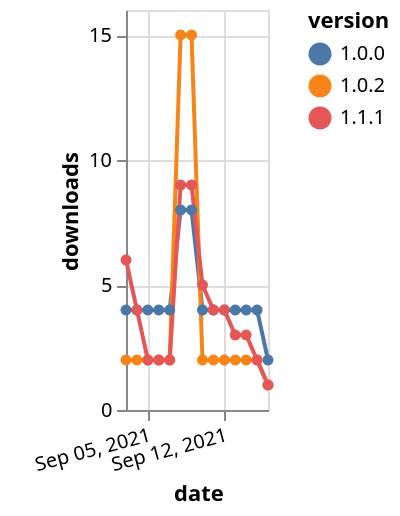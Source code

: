 {"$schema": "https://vega.github.io/schema/vega-lite/v5.json", "description": "A simple bar chart with embedded data.", "data": {"values": [{"date": "2021-09-03", "total": 6395, "delta": 4, "version": "1.0.0"}, {"date": "2021-09-04", "total": 6399, "delta": 4, "version": "1.0.0"}, {"date": "2021-09-05", "total": 6403, "delta": 4, "version": "1.0.0"}, {"date": "2021-09-06", "total": 6407, "delta": 4, "version": "1.0.0"}, {"date": "2021-09-07", "total": 6411, "delta": 4, "version": "1.0.0"}, {"date": "2021-09-08", "total": 6419, "delta": 8, "version": "1.0.0"}, {"date": "2021-09-09", "total": 6427, "delta": 8, "version": "1.0.0"}, {"date": "2021-09-10", "total": 6431, "delta": 4, "version": "1.0.0"}, {"date": "2021-09-11", "total": 6435, "delta": 4, "version": "1.0.0"}, {"date": "2021-09-12", "total": 6439, "delta": 4, "version": "1.0.0"}, {"date": "2021-09-13", "total": 6443, "delta": 4, "version": "1.0.0"}, {"date": "2021-09-14", "total": 6447, "delta": 4, "version": "1.0.0"}, {"date": "2021-09-15", "total": 6451, "delta": 4, "version": "1.0.0"}, {"date": "2021-09-16", "total": 6453, "delta": 2, "version": "1.0.0"}, {"date": "2021-09-03", "total": 7817, "delta": 2, "version": "1.0.2"}, {"date": "2021-09-04", "total": 7819, "delta": 2, "version": "1.0.2"}, {"date": "2021-09-05", "total": 7821, "delta": 2, "version": "1.0.2"}, {"date": "2021-09-06", "total": 7823, "delta": 2, "version": "1.0.2"}, {"date": "2021-09-07", "total": 7825, "delta": 2, "version": "1.0.2"}, {"date": "2021-09-08", "total": 7840, "delta": 15, "version": "1.0.2"}, {"date": "2021-09-09", "total": 7855, "delta": 15, "version": "1.0.2"}, {"date": "2021-09-10", "total": 7857, "delta": 2, "version": "1.0.2"}, {"date": "2021-09-11", "total": 7859, "delta": 2, "version": "1.0.2"}, {"date": "2021-09-12", "total": 7861, "delta": 2, "version": "1.0.2"}, {"date": "2021-09-13", "total": 7863, "delta": 2, "version": "1.0.2"}, {"date": "2021-09-14", "total": 7865, "delta": 2, "version": "1.0.2"}, {"date": "2021-09-15", "total": 7867, "delta": 2, "version": "1.0.2"}, {"date": "2021-09-16", "total": 7868, "delta": 1, "version": "1.0.2"}, {"date": "2021-09-03", "total": 5953, "delta": 6, "version": "1.1.1"}, {"date": "2021-09-04", "total": 5957, "delta": 4, "version": "1.1.1"}, {"date": "2021-09-05", "total": 5959, "delta": 2, "version": "1.1.1"}, {"date": "2021-09-06", "total": 5961, "delta": 2, "version": "1.1.1"}, {"date": "2021-09-07", "total": 5963, "delta": 2, "version": "1.1.1"}, {"date": "2021-09-08", "total": 5972, "delta": 9, "version": "1.1.1"}, {"date": "2021-09-09", "total": 5981, "delta": 9, "version": "1.1.1"}, {"date": "2021-09-10", "total": 5986, "delta": 5, "version": "1.1.1"}, {"date": "2021-09-11", "total": 5990, "delta": 4, "version": "1.1.1"}, {"date": "2021-09-12", "total": 5994, "delta": 4, "version": "1.1.1"}, {"date": "2021-09-13", "total": 5997, "delta": 3, "version": "1.1.1"}, {"date": "2021-09-14", "total": 6000, "delta": 3, "version": "1.1.1"}, {"date": "2021-09-15", "total": 6002, "delta": 2, "version": "1.1.1"}, {"date": "2021-09-16", "total": 6003, "delta": 1, "version": "1.1.1"}]}, "width": "container", "mark": {"type": "line", "point": {"filled": true}}, "encoding": {"x": {"field": "date", "type": "temporal", "timeUnit": "yearmonthdate", "title": "date", "axis": {"labelAngle": -15}}, "y": {"field": "delta", "type": "quantitative", "title": "downloads"}, "color": {"field": "version", "type": "nominal"}, "tooltip": {"field": "delta"}}}